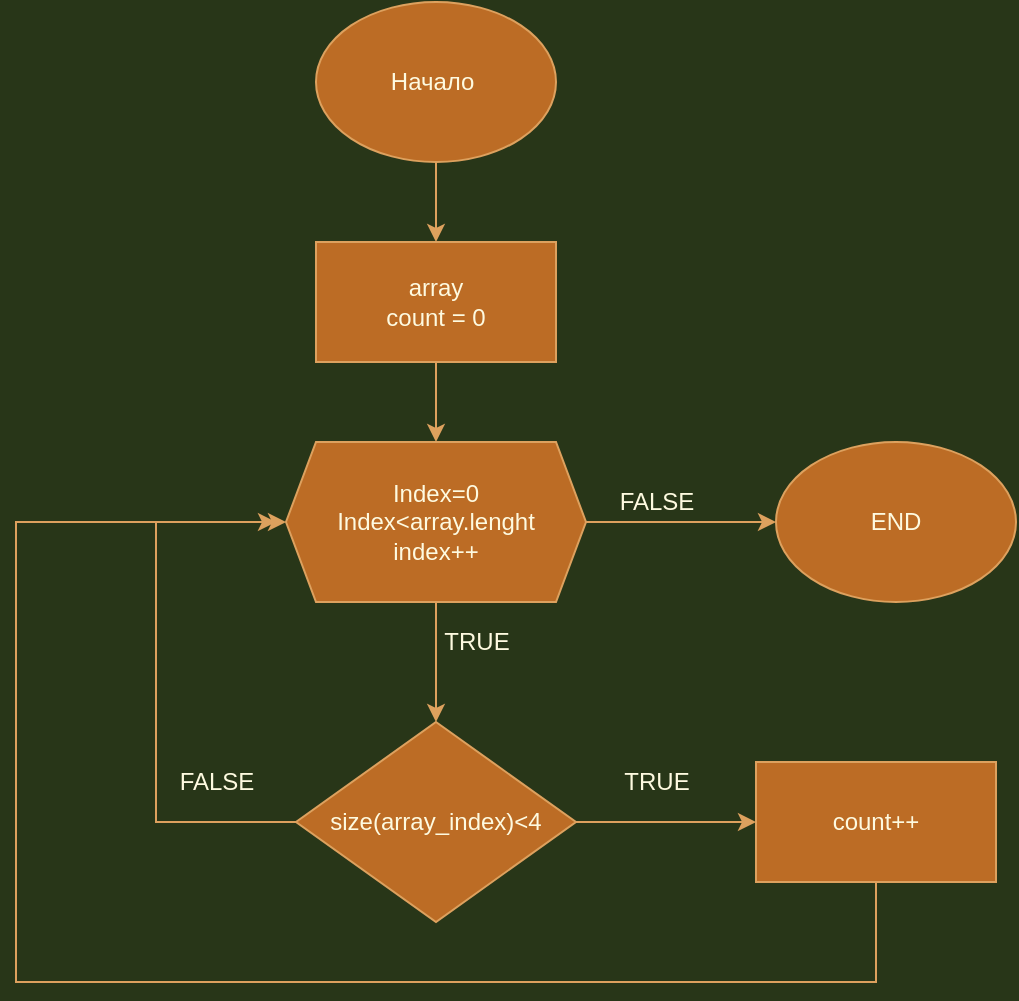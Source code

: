 <mxfile version="16.1.2" type="device"><diagram id="V6VWmGhyakn4iugnc4jg" name="Страница 1"><mxGraphModel dx="764" dy="381" grid="1" gridSize="10" guides="1" tooltips="1" connect="1" arrows="1" fold="1" page="1" pageScale="1" pageWidth="827" pageHeight="1169" background="#283618" math="0" shadow="0"><root><mxCell id="0"/><mxCell id="1" parent="0"/><mxCell id="V6u_T6qn8rrw8RWU0I4K-13" value="" style="edgeStyle=orthogonalEdgeStyle;rounded=0;orthogonalLoop=1;jettySize=auto;html=1;labelBackgroundColor=#283618;strokeColor=#DDA15E;fontColor=#FEFAE0;" edge="1" parent="1" source="V6u_T6qn8rrw8RWU0I4K-1" target="V6u_T6qn8rrw8RWU0I4K-7"><mxGeometry relative="1" as="geometry"/></mxCell><mxCell id="V6u_T6qn8rrw8RWU0I4K-1" value="Начало&amp;nbsp;" style="ellipse;whiteSpace=wrap;html=1;fillColor=#BC6C25;strokeColor=#DDA15E;fontColor=#FEFAE0;" vertex="1" parent="1"><mxGeometry x="340" y="70" width="120" height="80" as="geometry"/></mxCell><mxCell id="V6u_T6qn8rrw8RWU0I4K-8" value="" style="edgeStyle=orthogonalEdgeStyle;rounded=0;orthogonalLoop=1;jettySize=auto;html=1;entryX=0.5;entryY=0;entryDx=0;entryDy=0;labelBackgroundColor=#283618;strokeColor=#DDA15E;fontColor=#FEFAE0;" edge="1" parent="1" source="V6u_T6qn8rrw8RWU0I4K-7" target="V6u_T6qn8rrw8RWU0I4K-12"><mxGeometry relative="1" as="geometry"><mxPoint x="401.034" y="270.034" as="targetPoint"/></mxGeometry></mxCell><mxCell id="V6u_T6qn8rrw8RWU0I4K-7" value="array&lt;br&gt;count = 0" style="rounded=0;whiteSpace=wrap;html=1;fillColor=#BC6C25;strokeColor=#DDA15E;fontColor=#FEFAE0;" vertex="1" parent="1"><mxGeometry x="340" y="190" width="120" height="60" as="geometry"/></mxCell><mxCell id="V6u_T6qn8rrw8RWU0I4K-17" value="" style="edgeStyle=orthogonalEdgeStyle;rounded=0;orthogonalLoop=1;jettySize=auto;html=1;labelBackgroundColor=#283618;strokeColor=#DDA15E;fontColor=#FEFAE0;" edge="1" parent="1" source="V6u_T6qn8rrw8RWU0I4K-12" target="V6u_T6qn8rrw8RWU0I4K-16"><mxGeometry relative="1" as="geometry"/></mxCell><mxCell id="V6u_T6qn8rrw8RWU0I4K-29" value="" style="edgeStyle=orthogonalEdgeStyle;rounded=0;orthogonalLoop=1;jettySize=auto;html=1;labelBackgroundColor=#283618;strokeColor=#DDA15E;fontColor=#FEFAE0;" edge="1" parent="1" source="V6u_T6qn8rrw8RWU0I4K-12"><mxGeometry relative="1" as="geometry"><mxPoint x="570" y="330.0" as="targetPoint"/></mxGeometry></mxCell><mxCell id="V6u_T6qn8rrw8RWU0I4K-12" value="Index=0&lt;br&gt;Index&amp;lt;array.lenght&lt;br&gt;index++" style="shape=hexagon;perimeter=hexagonPerimeter2;whiteSpace=wrap;html=1;fixedSize=1;size=15;fillColor=#BC6C25;strokeColor=#DDA15E;fontColor=#FEFAE0;" vertex="1" parent="1"><mxGeometry x="325" y="290" width="150" height="80" as="geometry"/></mxCell><mxCell id="V6u_T6qn8rrw8RWU0I4K-21" value="" style="edgeStyle=orthogonalEdgeStyle;rounded=0;orthogonalLoop=1;jettySize=auto;html=1;labelBackgroundColor=#283618;strokeColor=#DDA15E;fontColor=#FEFAE0;" edge="1" parent="1" source="V6u_T6qn8rrw8RWU0I4K-16" target="V6u_T6qn8rrw8RWU0I4K-20"><mxGeometry relative="1" as="geometry"/></mxCell><mxCell id="V6u_T6qn8rrw8RWU0I4K-22" style="edgeStyle=orthogonalEdgeStyle;rounded=0;orthogonalLoop=1;jettySize=auto;html=1;entryX=0;entryY=0.5;entryDx=0;entryDy=0;labelBackgroundColor=#283618;strokeColor=#DDA15E;fontColor=#FEFAE0;" edge="1" parent="1" source="V6u_T6qn8rrw8RWU0I4K-16" target="V6u_T6qn8rrw8RWU0I4K-12"><mxGeometry relative="1" as="geometry"><mxPoint x="320" y="330" as="targetPoint"/><Array as="points"><mxPoint x="260" y="480"/><mxPoint x="260" y="330"/></Array></mxGeometry></mxCell><mxCell id="V6u_T6qn8rrw8RWU0I4K-16" value="size(array_index)&amp;lt;4" style="rhombus;whiteSpace=wrap;html=1;fillColor=#BC6C25;strokeColor=#DDA15E;fontColor=#FEFAE0;" vertex="1" parent="1"><mxGeometry x="330" y="430" width="140" height="100" as="geometry"/></mxCell><mxCell id="V6u_T6qn8rrw8RWU0I4K-23" style="edgeStyle=orthogonalEdgeStyle;rounded=0;orthogonalLoop=1;jettySize=auto;html=1;labelBackgroundColor=#283618;strokeColor=#DDA15E;fontColor=#FEFAE0;" edge="1" parent="1" source="V6u_T6qn8rrw8RWU0I4K-20"><mxGeometry relative="1" as="geometry"><mxPoint x="320" y="330" as="targetPoint"/><Array as="points"><mxPoint x="620" y="560"/><mxPoint x="190" y="560"/><mxPoint x="190" y="330"/></Array></mxGeometry></mxCell><mxCell id="V6u_T6qn8rrw8RWU0I4K-20" value="count++" style="whiteSpace=wrap;html=1;fillColor=#BC6C25;strokeColor=#DDA15E;fontColor=#FEFAE0;" vertex="1" parent="1"><mxGeometry x="560" y="450" width="120" height="60" as="geometry"/></mxCell><mxCell id="V6u_T6qn8rrw8RWU0I4K-24" value="TRUE" style="text;html=1;align=center;verticalAlign=middle;resizable=0;points=[];autosize=1;strokeColor=none;fillColor=none;fontColor=#FEFAE0;" vertex="1" parent="1"><mxGeometry x="485" y="450" width="50" height="20" as="geometry"/></mxCell><mxCell id="V6u_T6qn8rrw8RWU0I4K-25" value="FALSE" style="text;html=1;align=center;verticalAlign=middle;resizable=0;points=[];autosize=1;strokeColor=none;fillColor=none;fontColor=#FEFAE0;" vertex="1" parent="1"><mxGeometry x="265" y="450" width="50" height="20" as="geometry"/></mxCell><mxCell id="V6u_T6qn8rrw8RWU0I4K-30" value="END" style="ellipse;whiteSpace=wrap;html=1;fillColor=#BC6C25;strokeColor=#DDA15E;fontColor=#FEFAE0;" vertex="1" parent="1"><mxGeometry x="570" y="290" width="120" height="80" as="geometry"/></mxCell><mxCell id="V6u_T6qn8rrw8RWU0I4K-32" value="TRUE" style="text;html=1;align=center;verticalAlign=middle;resizable=0;points=[];autosize=1;strokeColor=none;fillColor=none;fontColor=#FEFAE0;" vertex="1" parent="1"><mxGeometry x="395" y="380" width="50" height="20" as="geometry"/></mxCell><mxCell id="V6u_T6qn8rrw8RWU0I4K-33" value="FALSE" style="text;html=1;align=center;verticalAlign=middle;resizable=0;points=[];autosize=1;strokeColor=none;fillColor=none;fontColor=#FEFAE0;" vertex="1" parent="1"><mxGeometry x="485" y="310" width="50" height="20" as="geometry"/></mxCell></root></mxGraphModel></diagram></mxfile>